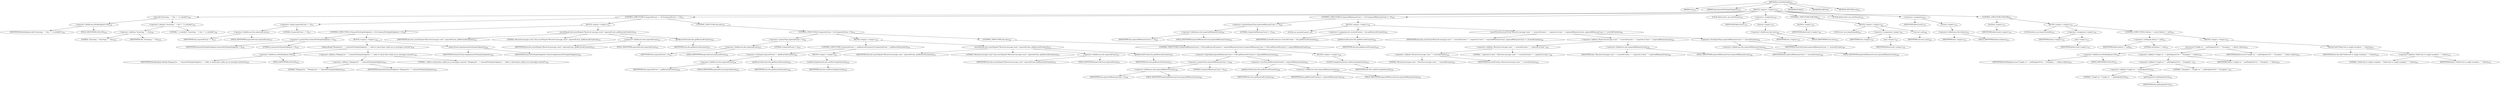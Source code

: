 digraph "assertIsSatisfied" {  
"589" [label = <(METHOD,assertIsSatisfied)<SUB>225</SUB>> ]
"22" [label = <(PARAM,this)<SUB>225</SUB>> ]
"590" [label = <(PARAM,long timeoutForEmptyEndpoints)<SUB>225</SUB>> ]
"591" [label = <(BLOCK,&lt;empty&gt;,&lt;empty&gt;)<SUB>225</SUB>> ]
"592" [label = <(info,info(&quot;Asserting: &quot; + this + &quot; is satisfied&quot;))<SUB>226</SUB>> ]
"593" [label = <(&lt;operator&gt;.fieldAccess,MockEndpoint.LOG)<SUB>226</SUB>> ]
"594" [label = <(IDENTIFIER,MockEndpoint,info(&quot;Asserting: &quot; + this + &quot; is satisfied&quot;))<SUB>226</SUB>> ]
"595" [label = <(FIELD_IDENTIFIER,LOG,LOG)<SUB>226</SUB>> ]
"596" [label = <(&lt;operator&gt;.addition,&quot;Asserting: &quot; + this + &quot; is satisfied&quot;)<SUB>226</SUB>> ]
"597" [label = <(&lt;operator&gt;.addition,&quot;Asserting: &quot; + this)<SUB>226</SUB>> ]
"598" [label = <(LITERAL,&quot;Asserting: &quot;,&quot;Asserting: &quot; + this)<SUB>226</SUB>> ]
"21" [label = <(IDENTIFIER,this,&quot;Asserting: &quot; + this)<SUB>226</SUB>> ]
"599" [label = <(LITERAL,&quot; is satisfied&quot;,&quot;Asserting: &quot; + this + &quot; is satisfied&quot;)<SUB>226</SUB>> ]
"600" [label = <(CONTROL_STRUCTURE,if (expectedCount == 0),if (expectedCount == 0))<SUB>227</SUB>> ]
"601" [label = <(&lt;operator&gt;.equals,expectedCount == 0)<SUB>227</SUB>> ]
"602" [label = <(&lt;operator&gt;.fieldAccess,this.expectedCount)<SUB>227</SUB>> ]
"603" [label = <(IDENTIFIER,this,expectedCount == 0)<SUB>227</SUB>> ]
"604" [label = <(FIELD_IDENTIFIER,expectedCount,expectedCount)<SUB>227</SUB>> ]
"605" [label = <(LITERAL,0,expectedCount == 0)<SUB>227</SUB>> ]
"606" [label = <(BLOCK,&lt;empty&gt;,&lt;empty&gt;)<SUB>227</SUB>> ]
"607" [label = <(CONTROL_STRUCTURE,if (timeoutForEmptyEndpoints &gt; 0),if (timeoutForEmptyEndpoints &gt; 0))<SUB>228</SUB>> ]
"608" [label = <(&lt;operator&gt;.greaterThan,timeoutForEmptyEndpoints &gt; 0)<SUB>228</SUB>> ]
"609" [label = <(IDENTIFIER,timeoutForEmptyEndpoints,timeoutForEmptyEndpoints &gt; 0)<SUB>228</SUB>> ]
"610" [label = <(LITERAL,0,timeoutForEmptyEndpoints &gt; 0)<SUB>228</SUB>> ]
"611" [label = <(BLOCK,&lt;empty&gt;,&lt;empty&gt;)<SUB>228</SUB>> ]
"612" [label = <(debug,debug(&quot;Sleeping for: &quot; + timeoutForEmptyEndpoints + &quot; millis to check there really are no messages received&quot;))<SUB>229</SUB>> ]
"613" [label = <(&lt;operator&gt;.fieldAccess,MockEndpoint.LOG)<SUB>229</SUB>> ]
"614" [label = <(IDENTIFIER,MockEndpoint,debug(&quot;Sleeping for: &quot; + timeoutForEmptyEndpoints + &quot; millis to check there really are no messages received&quot;))<SUB>229</SUB>> ]
"615" [label = <(FIELD_IDENTIFIER,LOG,LOG)<SUB>229</SUB>> ]
"616" [label = <(&lt;operator&gt;.addition,&quot;Sleeping for: &quot; + timeoutForEmptyEndpoints + &quot; millis to check there really are no messages received&quot;)<SUB>229</SUB>> ]
"617" [label = <(&lt;operator&gt;.addition,&quot;Sleeping for: &quot; + timeoutForEmptyEndpoints)<SUB>229</SUB>> ]
"618" [label = <(LITERAL,&quot;Sleeping for: &quot;,&quot;Sleeping for: &quot; + timeoutForEmptyEndpoints)<SUB>229</SUB>> ]
"619" [label = <(IDENTIFIER,timeoutForEmptyEndpoints,&quot;Sleeping for: &quot; + timeoutForEmptyEndpoints)<SUB>229</SUB>> ]
"620" [label = <(LITERAL,&quot; millis to check there really are no messages received&quot;,&quot;Sleeping for: &quot; + timeoutForEmptyEndpoints + &quot; millis to check there really are no messages received&quot;)<SUB>229</SUB>> ]
"621" [label = <(sleep,Thread.sleep(timeoutForEmptyEndpoints))<SUB>230</SUB>> ]
"622" [label = <(IDENTIFIER,Thread,Thread.sleep(timeoutForEmptyEndpoints))<SUB>230</SUB>> ]
"623" [label = <(IDENTIFIER,timeoutForEmptyEndpoints,Thread.sleep(timeoutForEmptyEndpoints))<SUB>230</SUB>> ]
"624" [label = <(assertEquals,this.assertEquals(&quot;Received message count&quot;, expectedCount, getReceivedCounter()))<SUB>232</SUB>> ]
"24" [label = <(IDENTIFIER,this,this.assertEquals(&quot;Received message count&quot;, expectedCount, getReceivedCounter()))<SUB>232</SUB>> ]
"625" [label = <(LITERAL,&quot;Received message count&quot;,this.assertEquals(&quot;Received message count&quot;, expectedCount, getReceivedCounter()))<SUB>232</SUB>> ]
"626" [label = <(&lt;operator&gt;.fieldAccess,this.expectedCount)<SUB>232</SUB>> ]
"627" [label = <(IDENTIFIER,this,this.assertEquals(&quot;Received message count&quot;, expectedCount, getReceivedCounter()))<SUB>232</SUB>> ]
"628" [label = <(FIELD_IDENTIFIER,expectedCount,expectedCount)<SUB>232</SUB>> ]
"629" [label = <(getReceivedCounter,this.getReceivedCounter())<SUB>232</SUB>> ]
"23" [label = <(IDENTIFIER,this,this.getReceivedCounter())<SUB>232</SUB>> ]
"630" [label = <(CONTROL_STRUCTURE,else,else)<SUB>233</SUB>> ]
"631" [label = <(CONTROL_STRUCTURE,if (expectedCount &gt; 0),if (expectedCount &gt; 0))<SUB>233</SUB>> ]
"632" [label = <(&lt;operator&gt;.greaterThan,expectedCount &gt; 0)<SUB>233</SUB>> ]
"633" [label = <(&lt;operator&gt;.fieldAccess,this.expectedCount)<SUB>233</SUB>> ]
"634" [label = <(IDENTIFIER,this,expectedCount &gt; 0)<SUB>233</SUB>> ]
"635" [label = <(FIELD_IDENTIFIER,expectedCount,expectedCount)<SUB>233</SUB>> ]
"636" [label = <(LITERAL,0,expectedCount &gt; 0)<SUB>233</SUB>> ]
"637" [label = <(BLOCK,&lt;empty&gt;,&lt;empty&gt;)<SUB>233</SUB>> ]
"638" [label = <(CONTROL_STRUCTURE,if (expectedCount != getReceivedCounter()),if (expectedCount != getReceivedCounter()))<SUB>234</SUB>> ]
"639" [label = <(&lt;operator&gt;.notEquals,expectedCount != getReceivedCounter())<SUB>234</SUB>> ]
"640" [label = <(&lt;operator&gt;.fieldAccess,this.expectedCount)<SUB>234</SUB>> ]
"641" [label = <(IDENTIFIER,this,expectedCount != getReceivedCounter())<SUB>234</SUB>> ]
"642" [label = <(FIELD_IDENTIFIER,expectedCount,expectedCount)<SUB>234</SUB>> ]
"643" [label = <(getReceivedCounter,this.getReceivedCounter())<SUB>234</SUB>> ]
"25" [label = <(IDENTIFIER,this,this.getReceivedCounter())<SUB>234</SUB>> ]
"644" [label = <(BLOCK,&lt;empty&gt;,&lt;empty&gt;)<SUB>234</SUB>> ]
"645" [label = <(waitForCompleteLatch,this.waitForCompleteLatch())<SUB>235</SUB>> ]
"26" [label = <(IDENTIFIER,this,this.waitForCompleteLatch())<SUB>235</SUB>> ]
"646" [label = <(assertEquals,this.assertEquals(&quot;Received message count&quot;, expectedCount, getReceivedCounter()))<SUB>237</SUB>> ]
"28" [label = <(IDENTIFIER,this,this.assertEquals(&quot;Received message count&quot;, expectedCount, getReceivedCounter()))<SUB>237</SUB>> ]
"647" [label = <(LITERAL,&quot;Received message count&quot;,this.assertEquals(&quot;Received message count&quot;, expectedCount, getReceivedCounter()))<SUB>237</SUB>> ]
"648" [label = <(&lt;operator&gt;.fieldAccess,this.expectedCount)<SUB>237</SUB>> ]
"649" [label = <(IDENTIFIER,this,this.assertEquals(&quot;Received message count&quot;, expectedCount, getReceivedCounter()))<SUB>237</SUB>> ]
"650" [label = <(FIELD_IDENTIFIER,expectedCount,expectedCount)<SUB>237</SUB>> ]
"651" [label = <(getReceivedCounter,this.getReceivedCounter())<SUB>237</SUB>> ]
"27" [label = <(IDENTIFIER,this,this.getReceivedCounter())<SUB>237</SUB>> ]
"652" [label = <(CONTROL_STRUCTURE,else,else)<SUB>238</SUB>> ]
"653" [label = <(CONTROL_STRUCTURE,if (expectedMinimumCount &gt; 0 &amp;&amp; getReceivedCounter() &lt; expectedMinimumCount),if (expectedMinimumCount &gt; 0 &amp;&amp; getReceivedCounter() &lt; expectedMinimumCount))<SUB>238</SUB>> ]
"654" [label = <(&lt;operator&gt;.logicalAnd,expectedMinimumCount &gt; 0 &amp;&amp; getReceivedCounter() &lt; expectedMinimumCount)<SUB>238</SUB>> ]
"655" [label = <(&lt;operator&gt;.greaterThan,expectedMinimumCount &gt; 0)<SUB>238</SUB>> ]
"656" [label = <(&lt;operator&gt;.fieldAccess,this.expectedMinimumCount)<SUB>238</SUB>> ]
"657" [label = <(IDENTIFIER,this,expectedMinimumCount &gt; 0)<SUB>238</SUB>> ]
"658" [label = <(FIELD_IDENTIFIER,expectedMinimumCount,expectedMinimumCount)<SUB>238</SUB>> ]
"659" [label = <(LITERAL,0,expectedMinimumCount &gt; 0)<SUB>238</SUB>> ]
"660" [label = <(&lt;operator&gt;.lessThan,getReceivedCounter() &lt; expectedMinimumCount)<SUB>238</SUB>> ]
"661" [label = <(getReceivedCounter,this.getReceivedCounter())<SUB>238</SUB>> ]
"29" [label = <(IDENTIFIER,this,this.getReceivedCounter())<SUB>238</SUB>> ]
"662" [label = <(&lt;operator&gt;.fieldAccess,this.expectedMinimumCount)<SUB>238</SUB>> ]
"663" [label = <(IDENTIFIER,this,getReceivedCounter() &lt; expectedMinimumCount)<SUB>238</SUB>> ]
"664" [label = <(FIELD_IDENTIFIER,expectedMinimumCount,expectedMinimumCount)<SUB>238</SUB>> ]
"665" [label = <(BLOCK,&lt;empty&gt;,&lt;empty&gt;)<SUB>238</SUB>> ]
"666" [label = <(waitForCompleteLatch,this.waitForCompleteLatch())<SUB>239</SUB>> ]
"30" [label = <(IDENTIFIER,this,this.waitForCompleteLatch())<SUB>239</SUB>> ]
"667" [label = <(CONTROL_STRUCTURE,if (expectedMinimumCount &gt;= 0),if (expectedMinimumCount &gt;= 0))<SUB>242</SUB>> ]
"668" [label = <(&lt;operator&gt;.greaterEqualsThan,expectedMinimumCount &gt;= 0)<SUB>242</SUB>> ]
"669" [label = <(&lt;operator&gt;.fieldAccess,this.expectedMinimumCount)<SUB>242</SUB>> ]
"670" [label = <(IDENTIFIER,this,expectedMinimumCount &gt;= 0)<SUB>242</SUB>> ]
"671" [label = <(FIELD_IDENTIFIER,expectedMinimumCount,expectedMinimumCount)<SUB>242</SUB>> ]
"672" [label = <(LITERAL,0,expectedMinimumCount &gt;= 0)<SUB>242</SUB>> ]
"673" [label = <(BLOCK,&lt;empty&gt;,&lt;empty&gt;)<SUB>242</SUB>> ]
"674" [label = <(LOCAL,int receivedCounter: int)> ]
"675" [label = <(&lt;operator&gt;.assignment,int receivedCounter = this.getReceivedCounter())<SUB>243</SUB>> ]
"676" [label = <(IDENTIFIER,receivedCounter,int receivedCounter = this.getReceivedCounter())<SUB>243</SUB>> ]
"677" [label = <(getReceivedCounter,this.getReceivedCounter())<SUB>243</SUB>> ]
"31" [label = <(IDENTIFIER,this,this.getReceivedCounter())<SUB>243</SUB>> ]
"678" [label = <(assertTrue,this.assertTrue(&quot;Received message count &quot; + receivedCounter + &quot;, expected at least &quot; + expectedMinimumCount, expectedMinimumCount &lt;= receivedCounter))<SUB>244</SUB>> ]
"32" [label = <(IDENTIFIER,this,this.assertTrue(&quot;Received message count &quot; + receivedCounter + &quot;, expected at least &quot; + expectedMinimumCount, expectedMinimumCount &lt;= receivedCounter))<SUB>244</SUB>> ]
"679" [label = <(&lt;operator&gt;.addition,&quot;Received message count &quot; + receivedCounter + &quot;, expected at least &quot; + expectedMinimumCount)<SUB>244</SUB>> ]
"680" [label = <(&lt;operator&gt;.addition,&quot;Received message count &quot; + receivedCounter + &quot;, expected at least &quot;)<SUB>244</SUB>> ]
"681" [label = <(&lt;operator&gt;.addition,&quot;Received message count &quot; + receivedCounter)<SUB>244</SUB>> ]
"682" [label = <(LITERAL,&quot;Received message count &quot;,&quot;Received message count &quot; + receivedCounter)<SUB>244</SUB>> ]
"683" [label = <(IDENTIFIER,receivedCounter,&quot;Received message count &quot; + receivedCounter)<SUB>244</SUB>> ]
"684" [label = <(LITERAL,&quot;, expected at least &quot;,&quot;Received message count &quot; + receivedCounter + &quot;, expected at least &quot;)<SUB>244</SUB>> ]
"685" [label = <(&lt;operator&gt;.fieldAccess,this.expectedMinimumCount)<SUB>244</SUB>> ]
"686" [label = <(IDENTIFIER,this,&quot;Received message count &quot; + receivedCounter + &quot;, expected at least &quot; + expectedMinimumCount)<SUB>244</SUB>> ]
"687" [label = <(FIELD_IDENTIFIER,expectedMinimumCount,expectedMinimumCount)<SUB>244</SUB>> ]
"688" [label = <(&lt;operator&gt;.lessEqualsThan,expectedMinimumCount &lt;= receivedCounter)<SUB>244</SUB>> ]
"689" [label = <(&lt;operator&gt;.fieldAccess,this.expectedMinimumCount)<SUB>244</SUB>> ]
"690" [label = <(IDENTIFIER,this,expectedMinimumCount &lt;= receivedCounter)<SUB>244</SUB>> ]
"691" [label = <(FIELD_IDENTIFIER,expectedMinimumCount,expectedMinimumCount)<SUB>244</SUB>> ]
"692" [label = <(IDENTIFIER,receivedCounter,expectedMinimumCount &lt;= receivedCounter)<SUB>244</SUB>> ]
"693" [label = <(LOCAL,$iterLocal1: java.util.Iterator)<SUB>247</SUB>> ]
"694" [label = <(&lt;operator&gt;.assignment,)<SUB>247</SUB>> ]
"695" [label = <(IDENTIFIER,$iterLocal1,)<SUB>247</SUB>> ]
"696" [label = <(iterator,&lt;empty&gt;)<SUB>247</SUB>> ]
"697" [label = <(&lt;operator&gt;.fieldAccess,this.tests)<SUB>247</SUB>> ]
"698" [label = <(IDENTIFIER,this,&lt;empty&gt;)<SUB>247</SUB>> ]
"699" [label = <(FIELD_IDENTIFIER,tests,tests)<SUB>247</SUB>> ]
"700" [label = <(CONTROL_STRUCTURE,FOR,FOR)<SUB>247</SUB>> ]
"701" [label = <(hasNext,&lt;empty&gt;)<SUB>247</SUB>> ]
"702" [label = <(IDENTIFIER,$iterLocal1,&lt;empty&gt;)<SUB>247</SUB>> ]
"703" [label = <(BLOCK,&lt;empty&gt;,&lt;empty&gt;)<SUB>247</SUB>> ]
"704" [label = <(LOCAL,test: java.lang.Runnable)<SUB>247</SUB>> ]
"705" [label = <(&lt;operator&gt;.assignment,&lt;empty&gt;)<SUB>247</SUB>> ]
"706" [label = <(IDENTIFIER,test,&lt;empty&gt;)<SUB>247</SUB>> ]
"707" [label = <(next,&lt;empty&gt;)<SUB>247</SUB>> ]
"708" [label = <(IDENTIFIER,$iterLocal1,&lt;empty&gt;)<SUB>247</SUB>> ]
"709" [label = <(run,test.run())<SUB>248</SUB>> ]
"710" [label = <(IDENTIFIER,test,test.run())<SUB>248</SUB>> ]
"711" [label = <(LOCAL,$iterLocal2: java.util.Iterator)<SUB>251</SUB>> ]
"712" [label = <(&lt;operator&gt;.assignment,)<SUB>251</SUB>> ]
"713" [label = <(IDENTIFIER,$iterLocal2,)<SUB>251</SUB>> ]
"714" [label = <(iterator,&lt;empty&gt;)<SUB>251</SUB>> ]
"715" [label = <(&lt;operator&gt;.fieldAccess,this.failures)<SUB>251</SUB>> ]
"716" [label = <(IDENTIFIER,this,&lt;empty&gt;)<SUB>251</SUB>> ]
"717" [label = <(FIELD_IDENTIFIER,failures,failures)<SUB>251</SUB>> ]
"718" [label = <(CONTROL_STRUCTURE,FOR,FOR)<SUB>251</SUB>> ]
"719" [label = <(hasNext,&lt;empty&gt;)<SUB>251</SUB>> ]
"720" [label = <(IDENTIFIER,$iterLocal2,&lt;empty&gt;)<SUB>251</SUB>> ]
"721" [label = <(BLOCK,&lt;empty&gt;,&lt;empty&gt;)<SUB>251</SUB>> ]
"722" [label = <(LOCAL,failure: java.lang.Throwable)<SUB>251</SUB>> ]
"723" [label = <(&lt;operator&gt;.assignment,&lt;empty&gt;)<SUB>251</SUB>> ]
"724" [label = <(IDENTIFIER,failure,&lt;empty&gt;)<SUB>251</SUB>> ]
"725" [label = <(next,&lt;empty&gt;)<SUB>251</SUB>> ]
"726" [label = <(IDENTIFIER,$iterLocal2,&lt;empty&gt;)<SUB>251</SUB>> ]
"727" [label = <(CONTROL_STRUCTURE,if (failure != null),if (failure != null))<SUB>252</SUB>> ]
"728" [label = <(&lt;operator&gt;.notEquals,failure != null)<SUB>252</SUB>> ]
"729" [label = <(IDENTIFIER,failure,failure != null)<SUB>252</SUB>> ]
"730" [label = <(LITERAL,null,failure != null)<SUB>252</SUB>> ]
"731" [label = <(BLOCK,&lt;empty&gt;,&lt;empty&gt;)<SUB>252</SUB>> ]
"732" [label = <(error,error(&quot;Caught on &quot; + getEndpointUri() + &quot; Exception: &quot; + failure, failure))<SUB>253</SUB>> ]
"733" [label = <(&lt;operator&gt;.fieldAccess,MockEndpoint.LOG)<SUB>253</SUB>> ]
"734" [label = <(IDENTIFIER,MockEndpoint,error(&quot;Caught on &quot; + getEndpointUri() + &quot; Exception: &quot; + failure, failure))<SUB>253</SUB>> ]
"735" [label = <(FIELD_IDENTIFIER,LOG,LOG)<SUB>253</SUB>> ]
"736" [label = <(&lt;operator&gt;.addition,&quot;Caught on &quot; + getEndpointUri() + &quot; Exception: &quot; + failure)<SUB>253</SUB>> ]
"737" [label = <(&lt;operator&gt;.addition,&quot;Caught on &quot; + getEndpointUri() + &quot; Exception: &quot;)<SUB>253</SUB>> ]
"738" [label = <(&lt;operator&gt;.addition,&quot;Caught on &quot; + getEndpointUri())<SUB>253</SUB>> ]
"739" [label = <(LITERAL,&quot;Caught on &quot;,&quot;Caught on &quot; + getEndpointUri())<SUB>253</SUB>> ]
"740" [label = <(getEndpointUri,getEndpointUri())<SUB>253</SUB>> ]
"33" [label = <(IDENTIFIER,this,getEndpointUri())<SUB>253</SUB>> ]
"741" [label = <(LITERAL,&quot; Exception: &quot;,&quot;Caught on &quot; + getEndpointUri() + &quot; Exception: &quot;)<SUB>253</SUB>> ]
"742" [label = <(IDENTIFIER,failure,&quot;Caught on &quot; + getEndpointUri() + &quot; Exception: &quot; + failure)<SUB>253</SUB>> ]
"743" [label = <(IDENTIFIER,failure,error(&quot;Caught on &quot; + getEndpointUri() + &quot; Exception: &quot; + failure, failure))<SUB>253</SUB>> ]
"744" [label = <(fail,this.fail(&quot;Failed due to caught exception: &quot; + failure))<SUB>254</SUB>> ]
"34" [label = <(IDENTIFIER,this,this.fail(&quot;Failed due to caught exception: &quot; + failure))<SUB>254</SUB>> ]
"745" [label = <(&lt;operator&gt;.addition,&quot;Failed due to caught exception: &quot; + failure)<SUB>254</SUB>> ]
"746" [label = <(LITERAL,&quot;Failed due to caught exception: &quot;,&quot;Failed due to caught exception: &quot; + failure)<SUB>254</SUB>> ]
"747" [label = <(IDENTIFIER,failure,&quot;Failed due to caught exception: &quot; + failure)<SUB>254</SUB>> ]
"748" [label = <(MODIFIER,PUBLIC)> ]
"749" [label = <(MODIFIER,VIRTUAL)> ]
"750" [label = <(METHOD_RETURN,void)<SUB>225</SUB>> ]
  "589" -> "22" 
  "589" -> "590" 
  "589" -> "591" 
  "589" -> "748" 
  "589" -> "749" 
  "589" -> "750" 
  "591" -> "592" 
  "591" -> "600" 
  "591" -> "667" 
  "591" -> "693" 
  "591" -> "694" 
  "591" -> "700" 
  "591" -> "711" 
  "591" -> "712" 
  "591" -> "718" 
  "592" -> "593" 
  "592" -> "596" 
  "593" -> "594" 
  "593" -> "595" 
  "596" -> "597" 
  "596" -> "599" 
  "597" -> "598" 
  "597" -> "21" 
  "600" -> "601" 
  "600" -> "606" 
  "600" -> "630" 
  "601" -> "602" 
  "601" -> "605" 
  "602" -> "603" 
  "602" -> "604" 
  "606" -> "607" 
  "606" -> "624" 
  "607" -> "608" 
  "607" -> "611" 
  "608" -> "609" 
  "608" -> "610" 
  "611" -> "612" 
  "611" -> "621" 
  "612" -> "613" 
  "612" -> "616" 
  "613" -> "614" 
  "613" -> "615" 
  "616" -> "617" 
  "616" -> "620" 
  "617" -> "618" 
  "617" -> "619" 
  "621" -> "622" 
  "621" -> "623" 
  "624" -> "24" 
  "624" -> "625" 
  "624" -> "626" 
  "624" -> "629" 
  "626" -> "627" 
  "626" -> "628" 
  "629" -> "23" 
  "630" -> "631" 
  "631" -> "632" 
  "631" -> "637" 
  "631" -> "652" 
  "632" -> "633" 
  "632" -> "636" 
  "633" -> "634" 
  "633" -> "635" 
  "637" -> "638" 
  "637" -> "646" 
  "638" -> "639" 
  "638" -> "644" 
  "639" -> "640" 
  "639" -> "643" 
  "640" -> "641" 
  "640" -> "642" 
  "643" -> "25" 
  "644" -> "645" 
  "645" -> "26" 
  "646" -> "28" 
  "646" -> "647" 
  "646" -> "648" 
  "646" -> "651" 
  "648" -> "649" 
  "648" -> "650" 
  "651" -> "27" 
  "652" -> "653" 
  "653" -> "654" 
  "653" -> "665" 
  "654" -> "655" 
  "654" -> "660" 
  "655" -> "656" 
  "655" -> "659" 
  "656" -> "657" 
  "656" -> "658" 
  "660" -> "661" 
  "660" -> "662" 
  "661" -> "29" 
  "662" -> "663" 
  "662" -> "664" 
  "665" -> "666" 
  "666" -> "30" 
  "667" -> "668" 
  "667" -> "673" 
  "668" -> "669" 
  "668" -> "672" 
  "669" -> "670" 
  "669" -> "671" 
  "673" -> "674" 
  "673" -> "675" 
  "673" -> "678" 
  "675" -> "676" 
  "675" -> "677" 
  "677" -> "31" 
  "678" -> "32" 
  "678" -> "679" 
  "678" -> "688" 
  "679" -> "680" 
  "679" -> "685" 
  "680" -> "681" 
  "680" -> "684" 
  "681" -> "682" 
  "681" -> "683" 
  "685" -> "686" 
  "685" -> "687" 
  "688" -> "689" 
  "688" -> "692" 
  "689" -> "690" 
  "689" -> "691" 
  "694" -> "695" 
  "694" -> "696" 
  "696" -> "697" 
  "697" -> "698" 
  "697" -> "699" 
  "700" -> "701" 
  "700" -> "703" 
  "701" -> "702" 
  "703" -> "704" 
  "703" -> "705" 
  "703" -> "709" 
  "705" -> "706" 
  "705" -> "707" 
  "707" -> "708" 
  "709" -> "710" 
  "712" -> "713" 
  "712" -> "714" 
  "714" -> "715" 
  "715" -> "716" 
  "715" -> "717" 
  "718" -> "719" 
  "718" -> "721" 
  "719" -> "720" 
  "721" -> "722" 
  "721" -> "723" 
  "721" -> "727" 
  "723" -> "724" 
  "723" -> "725" 
  "725" -> "726" 
  "727" -> "728" 
  "727" -> "731" 
  "728" -> "729" 
  "728" -> "730" 
  "731" -> "732" 
  "731" -> "744" 
  "732" -> "733" 
  "732" -> "736" 
  "732" -> "743" 
  "733" -> "734" 
  "733" -> "735" 
  "736" -> "737" 
  "736" -> "742" 
  "737" -> "738" 
  "737" -> "741" 
  "738" -> "739" 
  "738" -> "740" 
  "740" -> "33" 
  "744" -> "34" 
  "744" -> "745" 
  "745" -> "746" 
  "745" -> "747" 
}
